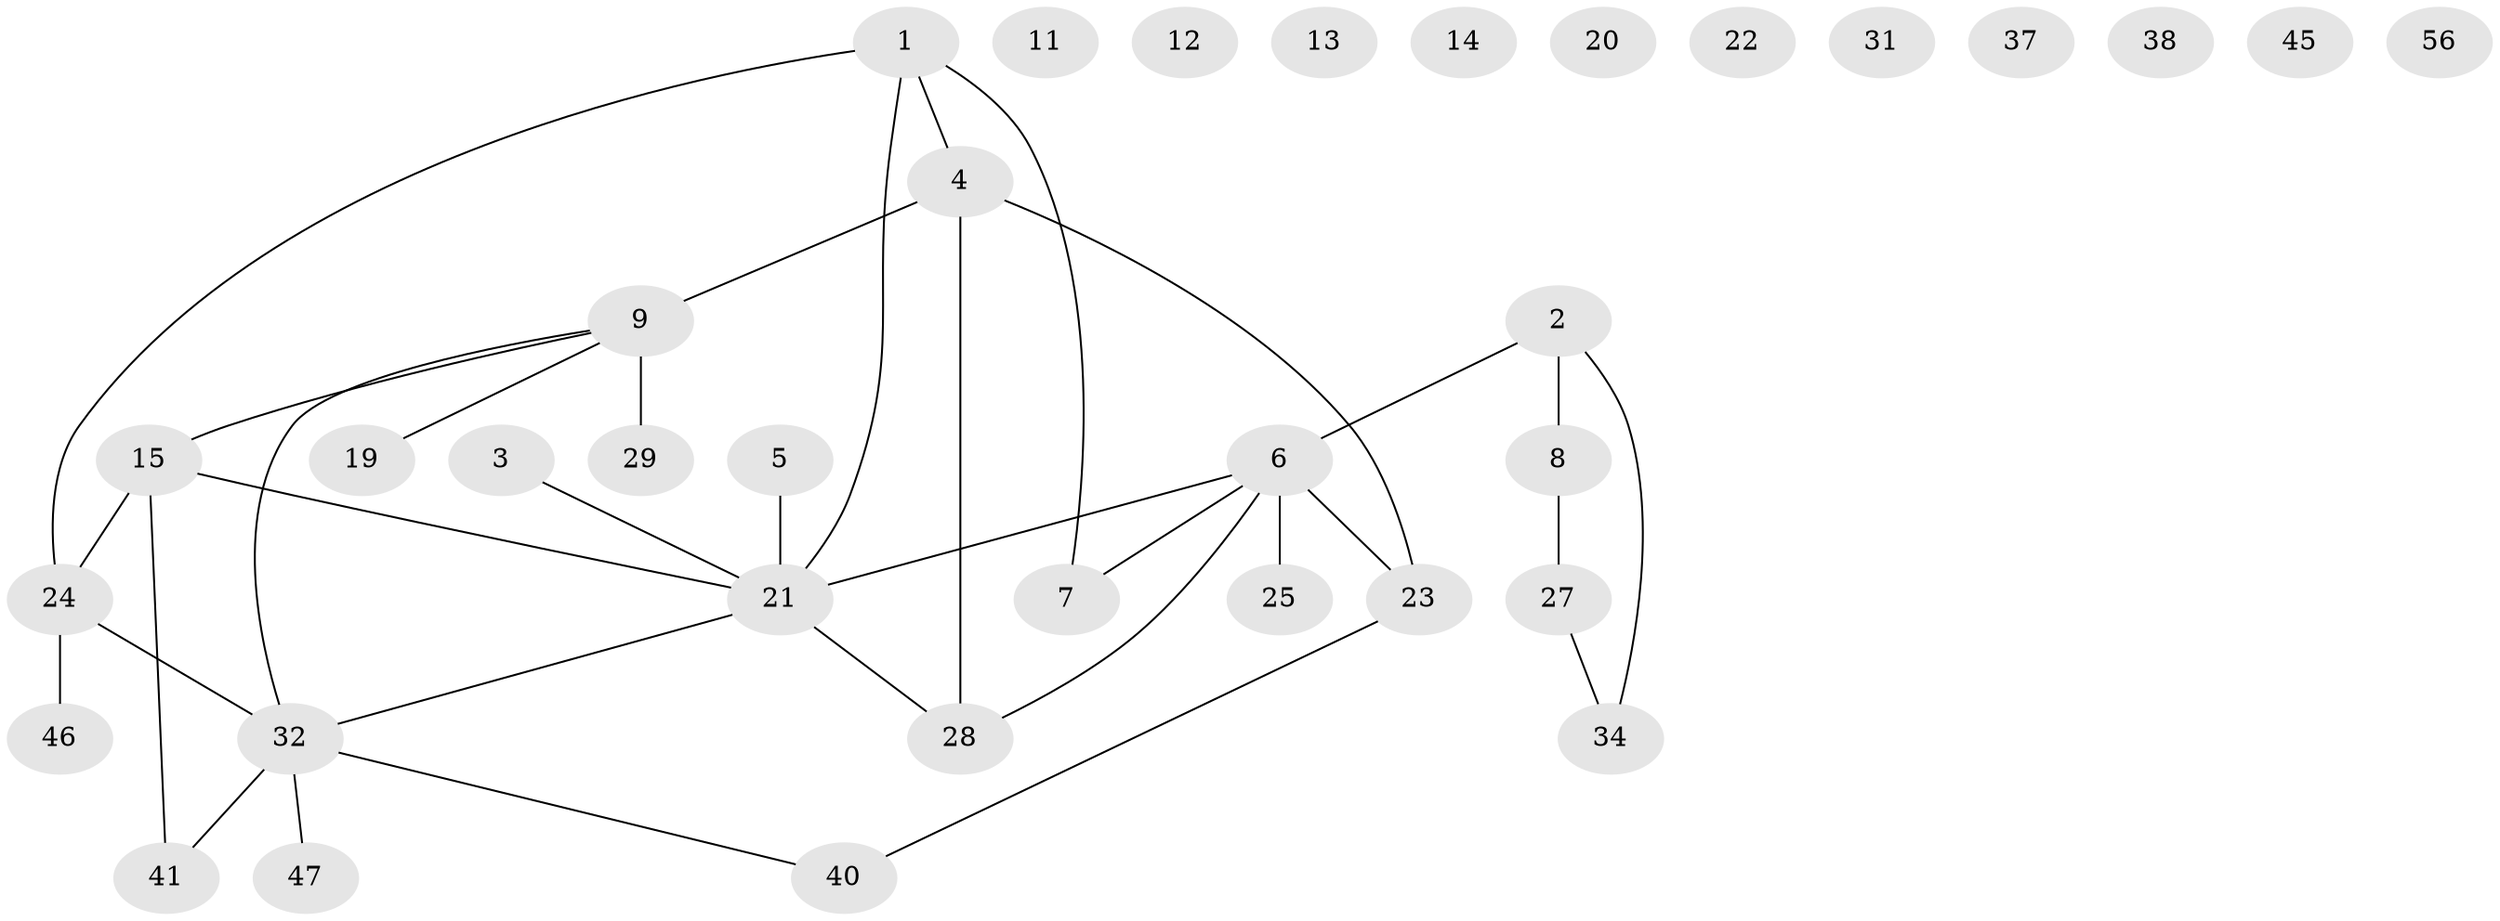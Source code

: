 // original degree distribution, {4: 0.14084507042253522, 3: 0.19718309859154928, 1: 0.23943661971830985, 2: 0.22535211267605634, 6: 0.04225352112676056, 0: 0.14084507042253522, 5: 0.014084507042253521}
// Generated by graph-tools (version 1.1) at 2025/16/03/04/25 18:16:35]
// undirected, 35 vertices, 34 edges
graph export_dot {
graph [start="1"]
  node [color=gray90,style=filled];
  1 [super="+10"];
  2 [super="+50+44"];
  3;
  4 [super="+17+26"];
  5;
  6 [super="+18+16"];
  7 [super="+69"];
  8 [super="+33"];
  9 [super="+48"];
  11;
  12;
  13;
  14 [super="+65"];
  15;
  19 [super="+57"];
  20;
  21 [super="+54+49+36+51"];
  22;
  23 [super="+53"];
  24 [super="+30+42"];
  25;
  27 [super="+55"];
  28 [super="+35+67"];
  29 [super="+63"];
  31;
  32 [super="+52"];
  34 [super="+60"];
  37;
  38;
  40 [super="+58+62"];
  41 [super="+68"];
  45;
  46;
  47 [super="+71"];
  56;
  1 -- 21;
  1 -- 7;
  1 -- 24;
  1 -- 4;
  2 -- 8;
  2 -- 6;
  2 -- 34;
  3 -- 21;
  4 -- 9 [weight=2];
  4 -- 28 [weight=2];
  4 -- 23;
  5 -- 21;
  6 -- 23 [weight=2];
  6 -- 21;
  6 -- 7;
  6 -- 25;
  6 -- 28;
  8 -- 27;
  9 -- 15;
  9 -- 29 [weight=2];
  9 -- 32;
  9 -- 19;
  15 -- 24;
  15 -- 21;
  15 -- 41;
  21 -- 28;
  21 -- 32;
  23 -- 40;
  24 -- 46;
  24 -- 32;
  27 -- 34;
  32 -- 41;
  32 -- 40;
  32 -- 47;
}
